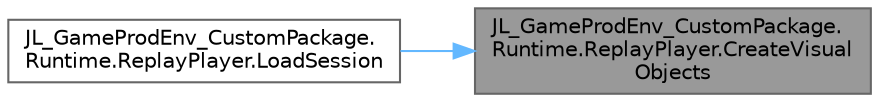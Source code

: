digraph "JL_GameProdEnv_CustomPackage.Runtime.ReplayPlayer.CreateVisualObjects"
{
 // LATEX_PDF_SIZE
  bgcolor="transparent";
  edge [fontname=Helvetica,fontsize=10,labelfontname=Helvetica,labelfontsize=10];
  node [fontname=Helvetica,fontsize=10,shape=box,height=0.2,width=0.4];
  rankdir="RL";
  Node1 [id="Node000001",label="JL_GameProdEnv_CustomPackage.\lRuntime.ReplayPlayer.CreateVisual\lObjects",height=0.2,width=0.4,color="gray40", fillcolor="grey60", style="filled", fontcolor="black",tooltip="Creates visual representation objects for all recorded objects in the current session."];
  Node1 -> Node2 [id="edge1_Node000001_Node000002",dir="back",color="steelblue1",style="solid",tooltip=" "];
  Node2 [id="Node000002",label="JL_GameProdEnv_CustomPackage.\lRuntime.ReplayPlayer.LoadSession",height=0.2,width=0.4,color="grey40", fillcolor="white", style="filled",URL="$class_j_l___game_prod_env___custom_package_1_1_runtime_1_1_replay_player.html#a8a06e1ee70db22ff6760708c282b054c",tooltip="Loads a replay session and creates the necessary visualization objects."];
}
